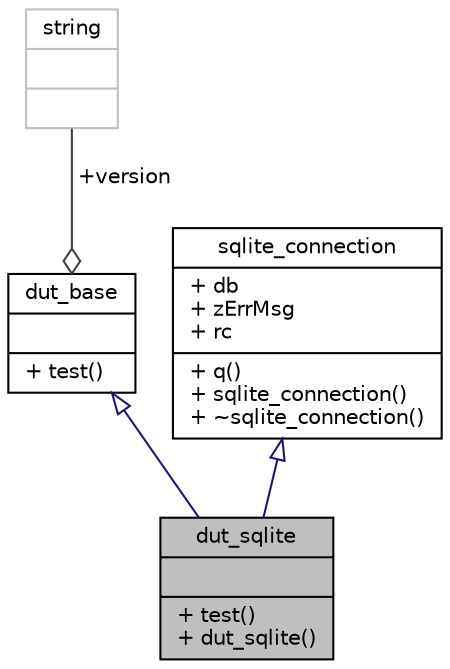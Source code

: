 digraph "dut_sqlite"
{
 // LATEX_PDF_SIZE
  edge [fontname="Helvetica",fontsize="10",labelfontname="Helvetica",labelfontsize="10"];
  node [fontname="Helvetica",fontsize="10",shape=record];
  Node1 [label="{dut_sqlite\n||+ test()\l+ dut_sqlite()\l}",height=0.2,width=0.4,color="black", fillcolor="grey75", style="filled", fontcolor="black",tooltip=" "];
  Node2 -> Node1 [dir="back",color="midnightblue",fontsize="10",style="solid",arrowtail="onormal",fontname="Helvetica"];
  Node2 [label="{dut_base\n||+ test()\l}",height=0.2,width=0.4,color="black", fillcolor="white", style="filled",URL="$structdut__base.html",tooltip=" "];
  Node3 -> Node2 [color="grey25",fontsize="10",style="solid",label=" +version" ,arrowhead="odiamond",fontname="Helvetica"];
  Node3 [label="{string\n||}",height=0.2,width=0.4,color="grey75", fillcolor="white", style="filled",tooltip=" "];
  Node4 -> Node1 [dir="back",color="midnightblue",fontsize="10",style="solid",arrowtail="onormal",fontname="Helvetica"];
  Node4 [label="{sqlite_connection\n|+ db\l+ zErrMsg\l+ rc\l|+ q()\l+ sqlite_connection()\l+ ~sqlite_connection()\l}",height=0.2,width=0.4,color="black", fillcolor="white", style="filled",URL="$structsqlite__connection.html",tooltip=" "];
}
